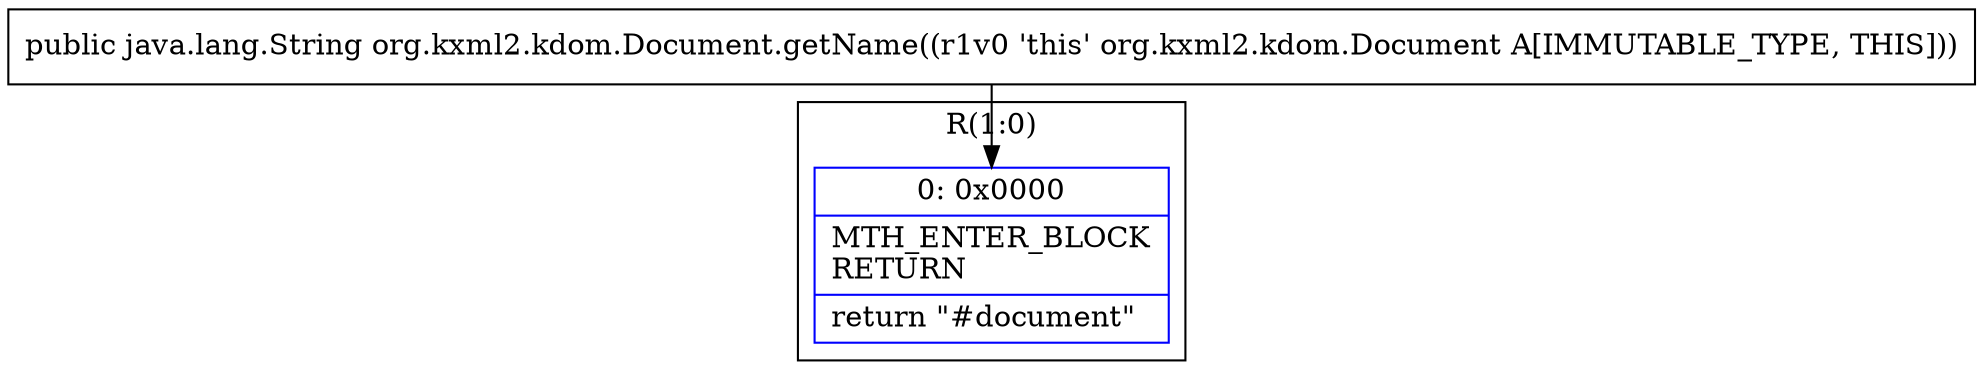 digraph "CFG fororg.kxml2.kdom.Document.getName()Ljava\/lang\/String;" {
subgraph cluster_Region_319390070 {
label = "R(1:0)";
node [shape=record,color=blue];
Node_0 [shape=record,label="{0\:\ 0x0000|MTH_ENTER_BLOCK\lRETURN\l|return \"#document\"\l}"];
}
MethodNode[shape=record,label="{public java.lang.String org.kxml2.kdom.Document.getName((r1v0 'this' org.kxml2.kdom.Document A[IMMUTABLE_TYPE, THIS])) }"];
MethodNode -> Node_0;
}

